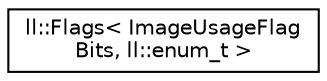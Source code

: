 digraph "Graphical Class Hierarchy"
{
 // LATEX_PDF_SIZE
  edge [fontname="Helvetica",fontsize="10",labelfontname="Helvetica",labelfontsize="10"];
  node [fontname="Helvetica",fontsize="10",shape=record];
  rankdir="LR";
  Node0 [label="ll::Flags\< ImageUsageFlag\lBits, ll::enum_t \>",height=0.2,width=0.4,color="black", fillcolor="white", style="filled",URL="$d7/dc6/classll_1_1Flags.html",tooltip=" "];
}
